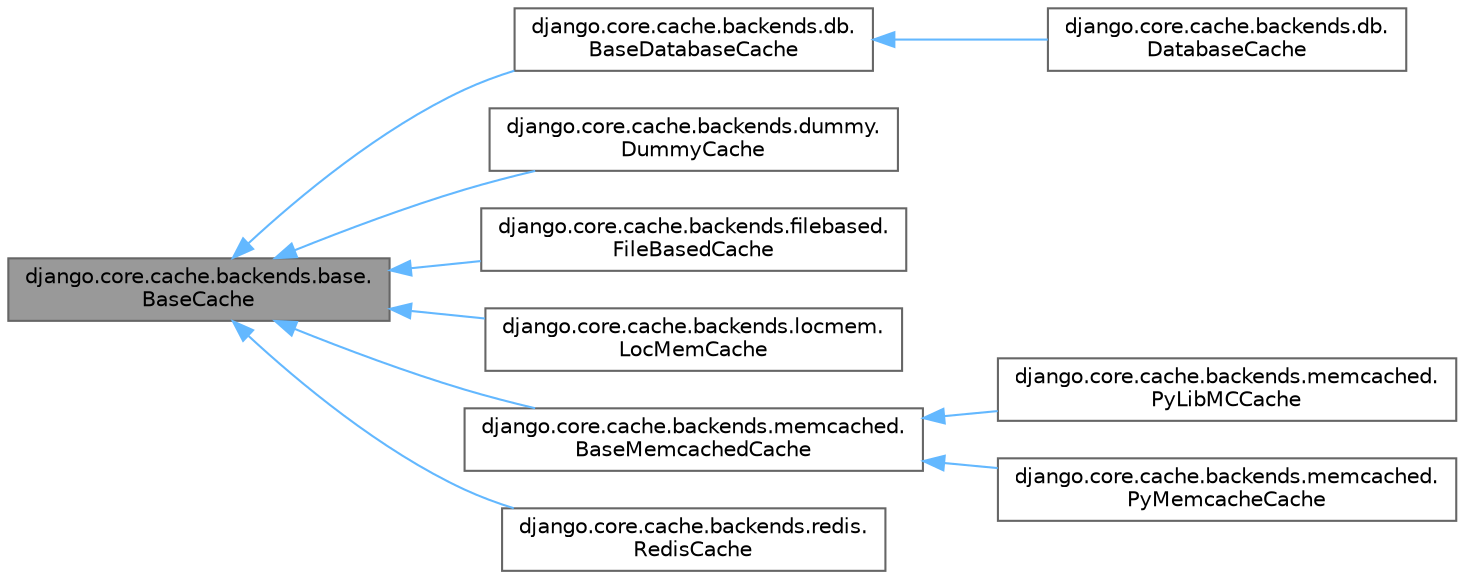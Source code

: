 digraph "django.core.cache.backends.base.BaseCache"
{
 // LATEX_PDF_SIZE
  bgcolor="transparent";
  edge [fontname=Helvetica,fontsize=10,labelfontname=Helvetica,labelfontsize=10];
  node [fontname=Helvetica,fontsize=10,shape=box,height=0.2,width=0.4];
  rankdir="LR";
  Node1 [id="Node000001",label="django.core.cache.backends.base.\lBaseCache",height=0.2,width=0.4,color="gray40", fillcolor="grey60", style="filled", fontcolor="black",tooltip=" "];
  Node1 -> Node2 [id="edge1_Node000001_Node000002",dir="back",color="steelblue1",style="solid",tooltip=" "];
  Node2 [id="Node000002",label="django.core.cache.backends.db.\lBaseDatabaseCache",height=0.2,width=0.4,color="gray40", fillcolor="white", style="filled",URL="$classdjango_1_1core_1_1cache_1_1backends_1_1db_1_1_base_database_cache.html",tooltip=" "];
  Node2 -> Node3 [id="edge2_Node000002_Node000003",dir="back",color="steelblue1",style="solid",tooltip=" "];
  Node3 [id="Node000003",label="django.core.cache.backends.db.\lDatabaseCache",height=0.2,width=0.4,color="gray40", fillcolor="white", style="filled",URL="$classdjango_1_1core_1_1cache_1_1backends_1_1db_1_1_database_cache.html",tooltip=" "];
  Node1 -> Node4 [id="edge3_Node000001_Node000004",dir="back",color="steelblue1",style="solid",tooltip=" "];
  Node4 [id="Node000004",label="django.core.cache.backends.dummy.\lDummyCache",height=0.2,width=0.4,color="gray40", fillcolor="white", style="filled",URL="$classdjango_1_1core_1_1cache_1_1backends_1_1dummy_1_1_dummy_cache.html",tooltip=" "];
  Node1 -> Node5 [id="edge4_Node000001_Node000005",dir="back",color="steelblue1",style="solid",tooltip=" "];
  Node5 [id="Node000005",label="django.core.cache.backends.filebased.\lFileBasedCache",height=0.2,width=0.4,color="gray40", fillcolor="white", style="filled",URL="$classdjango_1_1core_1_1cache_1_1backends_1_1filebased_1_1_file_based_cache.html",tooltip=" "];
  Node1 -> Node6 [id="edge5_Node000001_Node000006",dir="back",color="steelblue1",style="solid",tooltip=" "];
  Node6 [id="Node000006",label="django.core.cache.backends.locmem.\lLocMemCache",height=0.2,width=0.4,color="gray40", fillcolor="white", style="filled",URL="$classdjango_1_1core_1_1cache_1_1backends_1_1locmem_1_1_loc_mem_cache.html",tooltip=" "];
  Node1 -> Node7 [id="edge6_Node000001_Node000007",dir="back",color="steelblue1",style="solid",tooltip=" "];
  Node7 [id="Node000007",label="django.core.cache.backends.memcached.\lBaseMemcachedCache",height=0.2,width=0.4,color="gray40", fillcolor="white", style="filled",URL="$classdjango_1_1core_1_1cache_1_1backends_1_1memcached_1_1_base_memcached_cache.html",tooltip=" "];
  Node7 -> Node8 [id="edge7_Node000007_Node000008",dir="back",color="steelblue1",style="solid",tooltip=" "];
  Node8 [id="Node000008",label="django.core.cache.backends.memcached.\lPyLibMCCache",height=0.2,width=0.4,color="gray40", fillcolor="white", style="filled",URL="$classdjango_1_1core_1_1cache_1_1backends_1_1memcached_1_1_py_lib_m_c_cache.html",tooltip=" "];
  Node7 -> Node9 [id="edge8_Node000007_Node000009",dir="back",color="steelblue1",style="solid",tooltip=" "];
  Node9 [id="Node000009",label="django.core.cache.backends.memcached.\lPyMemcacheCache",height=0.2,width=0.4,color="gray40", fillcolor="white", style="filled",URL="$classdjango_1_1core_1_1cache_1_1backends_1_1memcached_1_1_py_memcache_cache.html",tooltip=" "];
  Node1 -> Node10 [id="edge9_Node000001_Node000010",dir="back",color="steelblue1",style="solid",tooltip=" "];
  Node10 [id="Node000010",label="django.core.cache.backends.redis.\lRedisCache",height=0.2,width=0.4,color="gray40", fillcolor="white", style="filled",URL="$classdjango_1_1core_1_1cache_1_1backends_1_1redis_1_1_redis_cache.html",tooltip=" "];
}
